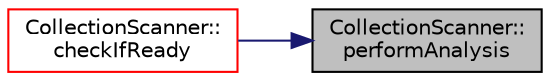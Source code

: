 digraph "CollectionScanner::performAnalysis"
{
 // LATEX_PDF_SIZE
  edge [fontname="Helvetica",fontsize="10",labelfontname="Helvetica",labelfontsize="10"];
  node [fontname="Helvetica",fontsize="10",shape=record];
  rankdir="RL";
  Node1 [label="CollectionScanner::\lperformAnalysis",height=0.2,width=0.4,color="black", fillcolor="grey75", style="filled", fontcolor="black",tooltip=" "];
  Node1 -> Node2 [dir="back",color="midnightblue",fontsize="10",style="solid",fontname="Helvetica"];
  Node2 [label="CollectionScanner::\lcheckIfReady",height=0.2,width=0.4,color="red", fillcolor="white", style="filled",URL="$class_collection_scanner.html#a6a86b486a44501010ddec4e8fd9c0d1a",tooltip=" "];
}
